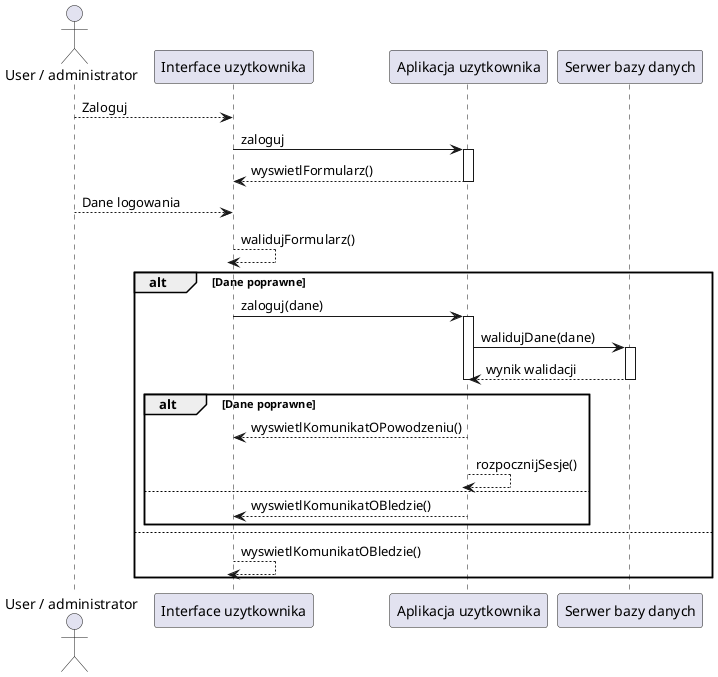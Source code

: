 @startuml Logowanie

    actor "User / administrator" as USER
    participant "Interface uzytkownika" as IFACE
    participant "Aplikacja uzytkownika" as APK
    participant "Serwer bazy danych" as DB

    autoactivate on

    USER --> IFACE : Zaloguj
    IFACE -> APK : zaloguj
    APK --> IFACE : wyswietlFormularz()
    USER --> IFACE : Dane logowania
    IFACE --> IFACE : walidujFormularz()

    alt Dane poprawne
        IFACE -> APK  : zaloguj(dane)
        APK -> DB : walidujDane(dane)
        DB --> APK : wynik walidacji
        alt Dane poprawne
            deactivate
            APK --> IFACE : wyswietlKomunikatOPowodzeniu()
            APK --> APK : rozpocznijSesje()
        else
            APK --> IFACE : wyswietlKomunikatOBledzie()
        end
    else
        IFACE --> IFACE : wyswietlKomunikatOBledzie()
    end

@enduml

@startuml Lokalizacja w przedziale czasu

    actor "User / administrator" as USER
    participant "Interface uzytkownika" as IFACE
    participant "Aplikacja uzytkownika" as APK
    participant "Serwer bazy danych" as DB

    autoactivate on

    USER --> USER
    note right: Uzytkownik musi byc zalogowany \
                \naby wykonac nastepujace czynnosci

    USER --> IFACE : Wybierz opcje lokalizacji
    IFACE -> APK : uruchomMape()
    APK -> IFACE : wyswietlFormularz()
    note right: w formularzu musi znalezc sie \
                \n - uzytkownik i/lub pojazd \
                \n - przedzial czasowy
    USER --> IFACE : uzupelnij formularz
    IFACE --> APK : dane z formularza
    APK -> DB : pobierzDane(id, okres)
    DB --> APK : dane
    APK --> APK : naniesDaneNaMape()

@enduml

@startuml Zarzadzanie pracownikami

    actor "User / administrator" as USER
    participant "Interface uzytkownika" as IFACE
    participant "Aplikacja uzytkownika" as APK
    participant "Serwer bazy danych" as DB

    autoactivate on

    USER --> USER
    note right: Uzytkownik musi byc zalogowany \
                \naby wykonac nastepujace czynnosci

    USER --> IFACE : Wybierz opcje zarzadzania pracownikami
    IFACE -> APK : wyswietlPanelZarzadzania()
    APK -> IFACE : wyswietlDostepneOpcje()
    USER --> IFACE : Wybierz jedna z opcji
    IFACE --> APK : wybrana opcja
    opt dodaj pracownika
        APK -> IFACE : wyswietlPustyFormularz()
        USER --> IFACE : uzupelnij formularz
        IFACE -> IFACE : walidacjaDanych()
        alt Dane poprawne
            IFACE --> IFACE : wyswietlKomunikatOPowodzeniu()
            IFACE --> APK : dane
            APK -> DB : dodajUzytkownika(dane)
            DB --> APK : przypisane id
            APK --> IFACE : wyswietlPrzypisaneId()
        else
            IFACE --> IFACE : wyswietlKomunikatOBledzie()
        end
    end
    opt usun pracownika
        APK -> IFACE : wyswietlZapytanieOId()
        USER --> IFACE : id
        IFACE --> APK : id
        APK -> DB : usunUzytkownika(id)
        alt uzytkownik istnieje
            DB --> DB : usunUzytkownika(id)
            DB --> APK : sukcess
            APK --> IFACE : wyswietlKomunikatOPowodzeniu()
        else
            DB --> APK : blad
            APK --> IFACE : wyswietlKomunikatOBlednymId()
        end
    end
    opt edytuj pracownika
        APK -> IFACE : wyswietlZapytanieOId()
        USER --> IFACE : id
        IFACE --> APK : id
        APK -> DB : sprawdzCzyIdIstnieje(id)
        alt id istnieje
            DB --> APK : sukcess
            APK -> IFACE : wyswietlFormularzZAktualnymiDanymi()
            USER --> IFACE : poprawki w danych
            IFACE --> APK : nowe dane
            APK --> DB : zaktualizujDaneUzytkownika(id, dane)
        else
            DB --> APK : blad
            APK --> IFACE : wyswietlKomunikatOBlednymId()
        end
    end

@enduml

@startuml Zarzadzanie pojazdami

    actor "User / administrator" as USER
    participant "Interface uzytkownika" as IFACE
    participant "Aplikacja uzytkownika" as APK
    participant "Serwer bazy danych" as DB

    autoactivate on

    USER --> USER
    note right: Uzytkownik musi byc zalogowany \
                \naby wykonac nastepujace czynnosci

    USER --> IFACE : Wybierz opcje zarzadzania pojazdami
    IFACE -> APK : wyswietlPanelZarzadzania()
    APK -> IFACE : wyswietlDostepneOpcje()
    USER --> IFACE : Wybierz jedna z opcji
    IFACE --> APK : wybrana opcja
    opt dodaj pojazd
        APK -> IFACE : wyswietlPustyFormularz()
        USER --> IFACE : uzupelnij formularz
        IFACE -> IFACE : walidacjaDanych()
        alt Dane poprawne
            IFACE --> IFACE : wyswietlKomunikatOPowodzeniu()
            IFACE --> APK : dane
            APK -> DB : dodajPojazd(dane)
            DB --> APK : przypisane id
            APK --> IFACE : wyswietlPrzypisaneId()
        else
            IFACE --> IFACE : wyswietlKomunikatOBledzie()
        end
    end
    opt usun pojazd
        APK -> IFACE : wyswietlZapytanieOId()
        USER --> IFACE : id
        IFACE --> APK : id
        APK -> DB : usunPojazd(id)
        alt Pojazd istnieje
            DB --> DB : usunPojazd(id)
            DB --> APK : sukcess
            APK --> IFACE : wyswietlKomunikatOPowodzeniu()
        else
            DB --> APK : blad
            APK --> IFACE : wyswietlKomunikatOBlednymId()
        end
    end
    opt edytuj pojazd
        APK -> IFACE : wyswietlZapytanieOId()
        USER --> IFACE : id
        IFACE --> APK : id
        APK -> DB : sprawdzCzyIdIstnieje(id)
        alt id istnieje
            DB --> APK : sukcess
            APK -> IFACE : wyswietlFormularzZAktualnymiDanymi()
            USER --> IFACE : poprawki w danych
            IFACE --> APK : nowe dane
            APK --> DB : zaktualizujDanePojazdu(id, dane)
        else
            DB --> APK : blad
            APK --> IFACE : wyswietlKomunikatOBlednymId()
        end
    end

@enduml

@startuml Srednia predkosc na odcinku

    actor "User / administrator" as USER
    participant "Interface uzytkownika" as IFACE
    participant "Aplikacja uzytkownika" as APK
    participant "Serwer bazy danych" as DB

    autoactivate on

    USER --> USER
    note right: Uzytkownik musi byc zalogowany \
                \naby wykonac nastepujace czynnosci

    USER --> IFACE : Wybierz opcje sredniej predkosci
    IFACE -> APK : obliczSredniaPredkosc()
    APK -> IFACE : wyswietlFormularz()
    note right: w formularzu musi znalezc sie \
                \n - uzytkownik i/lub pojazd \
                \n - przedzial czasowy
    USER --> IFACE : uzupelnij formularz
    IFACE --> APK : dane z formularza
    APK -> DB : pobierzSredniaPredkosc(id, okres)
    DB --> APK : srednia predkosc
    APK --> IFACE : wyswietlSredniaPredkosc()

@enduml
